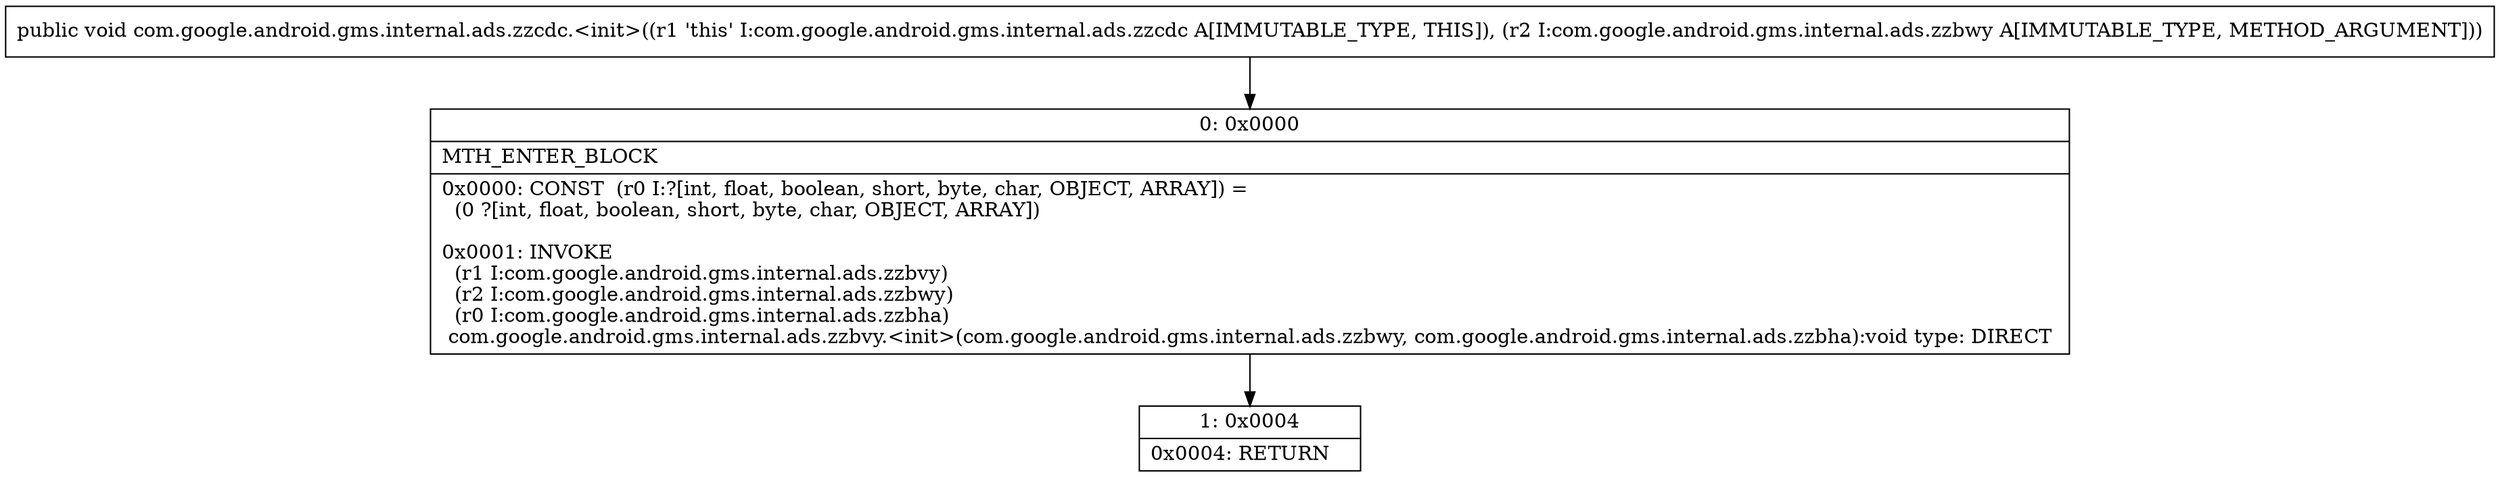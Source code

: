 digraph "CFG forcom.google.android.gms.internal.ads.zzcdc.\<init\>(Lcom\/google\/android\/gms\/internal\/ads\/zzbwy;)V" {
Node_0 [shape=record,label="{0\:\ 0x0000|MTH_ENTER_BLOCK\l|0x0000: CONST  (r0 I:?[int, float, boolean, short, byte, char, OBJECT, ARRAY]) = \l  (0 ?[int, float, boolean, short, byte, char, OBJECT, ARRAY])\l \l0x0001: INVOKE  \l  (r1 I:com.google.android.gms.internal.ads.zzbvy)\l  (r2 I:com.google.android.gms.internal.ads.zzbwy)\l  (r0 I:com.google.android.gms.internal.ads.zzbha)\l com.google.android.gms.internal.ads.zzbvy.\<init\>(com.google.android.gms.internal.ads.zzbwy, com.google.android.gms.internal.ads.zzbha):void type: DIRECT \l}"];
Node_1 [shape=record,label="{1\:\ 0x0004|0x0004: RETURN   \l}"];
MethodNode[shape=record,label="{public void com.google.android.gms.internal.ads.zzcdc.\<init\>((r1 'this' I:com.google.android.gms.internal.ads.zzcdc A[IMMUTABLE_TYPE, THIS]), (r2 I:com.google.android.gms.internal.ads.zzbwy A[IMMUTABLE_TYPE, METHOD_ARGUMENT])) }"];
MethodNode -> Node_0;
Node_0 -> Node_1;
}

